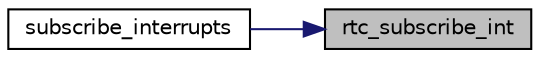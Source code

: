 digraph "rtc_subscribe_int"
{
 // LATEX_PDF_SIZE
  edge [fontname="Helvetica",fontsize="10",labelfontname="Helvetica",labelfontsize="10"];
  node [fontname="Helvetica",fontsize="10",shape=record];
  rankdir="RL";
  Node1 [label="rtc_subscribe_int",height=0.2,width=0.4,color="black", fillcolor="grey75", style="filled", fontcolor="black",tooltip="Subscribe real time clock interrupts."];
  Node1 -> Node2 [dir="back",color="midnightblue",fontsize="10",style="solid",fontname="Helvetica"];
  Node2 [label="subscribe_interrupts",height=0.2,width=0.4,color="black", fillcolor="white", style="filled",URL="$group__driver.html#gac2adb984125ed73e6ab4567f23c47cd2",tooltip="Subscribe interrupts: keyboard, mouse, timer."];
}
